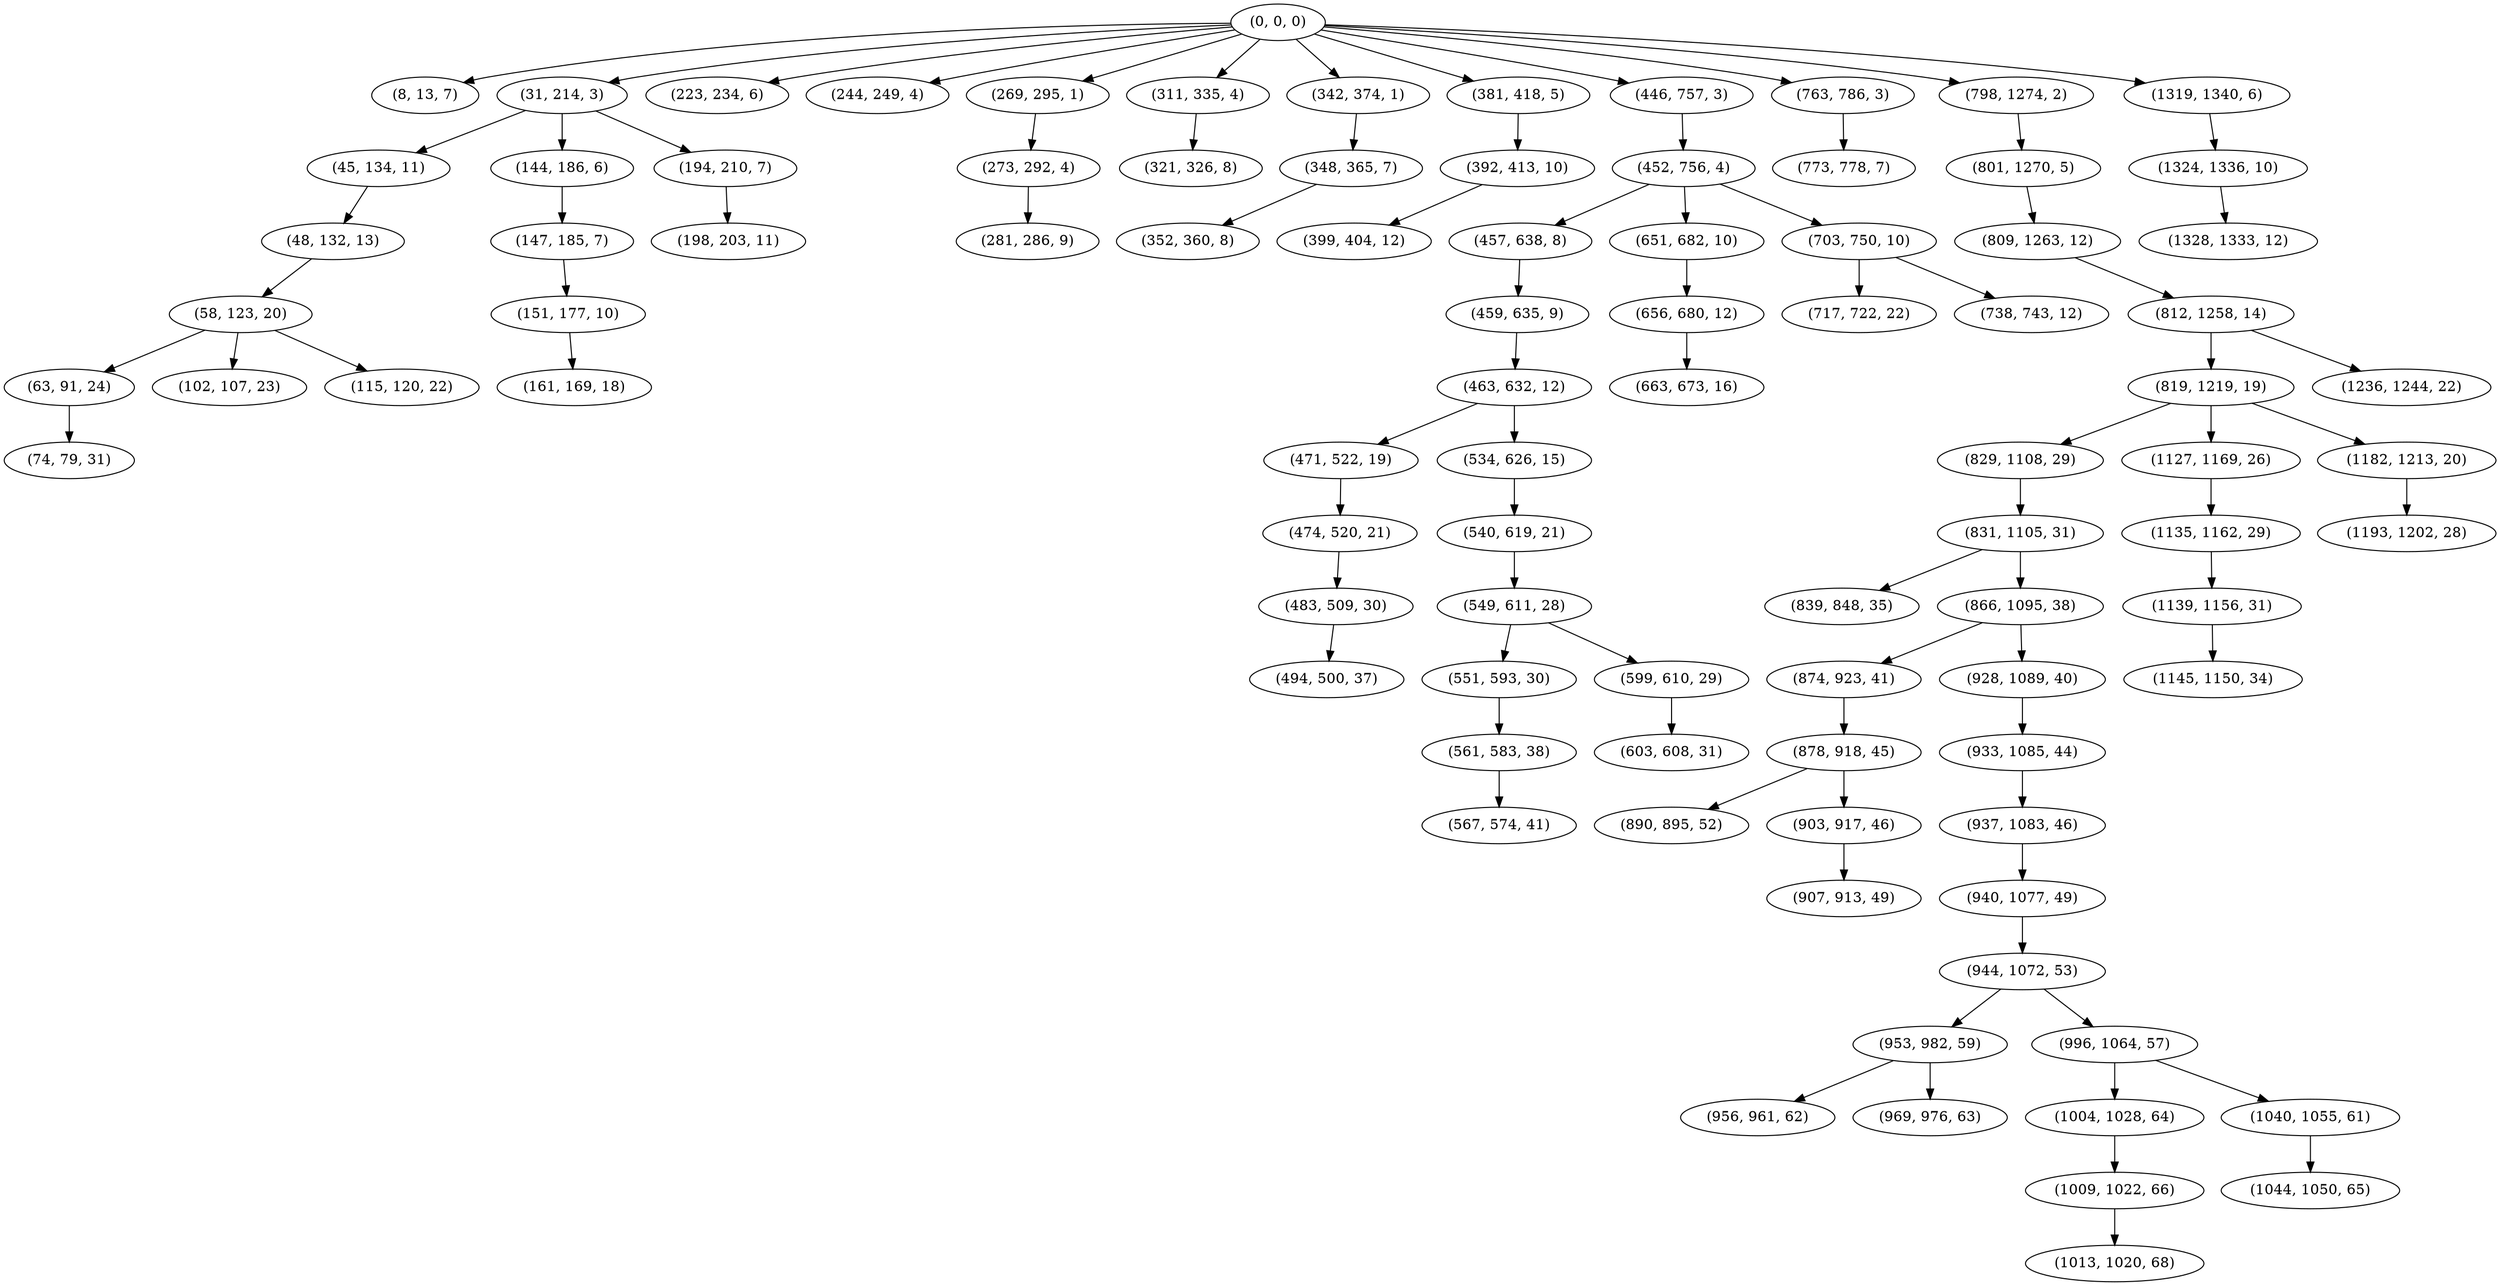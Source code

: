 digraph tree {
    "(0, 0, 0)";
    "(8, 13, 7)";
    "(31, 214, 3)";
    "(45, 134, 11)";
    "(48, 132, 13)";
    "(58, 123, 20)";
    "(63, 91, 24)";
    "(74, 79, 31)";
    "(102, 107, 23)";
    "(115, 120, 22)";
    "(144, 186, 6)";
    "(147, 185, 7)";
    "(151, 177, 10)";
    "(161, 169, 18)";
    "(194, 210, 7)";
    "(198, 203, 11)";
    "(223, 234, 6)";
    "(244, 249, 4)";
    "(269, 295, 1)";
    "(273, 292, 4)";
    "(281, 286, 9)";
    "(311, 335, 4)";
    "(321, 326, 8)";
    "(342, 374, 1)";
    "(348, 365, 7)";
    "(352, 360, 8)";
    "(381, 418, 5)";
    "(392, 413, 10)";
    "(399, 404, 12)";
    "(446, 757, 3)";
    "(452, 756, 4)";
    "(457, 638, 8)";
    "(459, 635, 9)";
    "(463, 632, 12)";
    "(471, 522, 19)";
    "(474, 520, 21)";
    "(483, 509, 30)";
    "(494, 500, 37)";
    "(534, 626, 15)";
    "(540, 619, 21)";
    "(549, 611, 28)";
    "(551, 593, 30)";
    "(561, 583, 38)";
    "(567, 574, 41)";
    "(599, 610, 29)";
    "(603, 608, 31)";
    "(651, 682, 10)";
    "(656, 680, 12)";
    "(663, 673, 16)";
    "(703, 750, 10)";
    "(717, 722, 22)";
    "(738, 743, 12)";
    "(763, 786, 3)";
    "(773, 778, 7)";
    "(798, 1274, 2)";
    "(801, 1270, 5)";
    "(809, 1263, 12)";
    "(812, 1258, 14)";
    "(819, 1219, 19)";
    "(829, 1108, 29)";
    "(831, 1105, 31)";
    "(839, 848, 35)";
    "(866, 1095, 38)";
    "(874, 923, 41)";
    "(878, 918, 45)";
    "(890, 895, 52)";
    "(903, 917, 46)";
    "(907, 913, 49)";
    "(928, 1089, 40)";
    "(933, 1085, 44)";
    "(937, 1083, 46)";
    "(940, 1077, 49)";
    "(944, 1072, 53)";
    "(953, 982, 59)";
    "(956, 961, 62)";
    "(969, 976, 63)";
    "(996, 1064, 57)";
    "(1004, 1028, 64)";
    "(1009, 1022, 66)";
    "(1013, 1020, 68)";
    "(1040, 1055, 61)";
    "(1044, 1050, 65)";
    "(1127, 1169, 26)";
    "(1135, 1162, 29)";
    "(1139, 1156, 31)";
    "(1145, 1150, 34)";
    "(1182, 1213, 20)";
    "(1193, 1202, 28)";
    "(1236, 1244, 22)";
    "(1319, 1340, 6)";
    "(1324, 1336, 10)";
    "(1328, 1333, 12)";
    "(0, 0, 0)" -> "(8, 13, 7)";
    "(0, 0, 0)" -> "(31, 214, 3)";
    "(0, 0, 0)" -> "(223, 234, 6)";
    "(0, 0, 0)" -> "(244, 249, 4)";
    "(0, 0, 0)" -> "(269, 295, 1)";
    "(0, 0, 0)" -> "(311, 335, 4)";
    "(0, 0, 0)" -> "(342, 374, 1)";
    "(0, 0, 0)" -> "(381, 418, 5)";
    "(0, 0, 0)" -> "(446, 757, 3)";
    "(0, 0, 0)" -> "(763, 786, 3)";
    "(0, 0, 0)" -> "(798, 1274, 2)";
    "(0, 0, 0)" -> "(1319, 1340, 6)";
    "(31, 214, 3)" -> "(45, 134, 11)";
    "(31, 214, 3)" -> "(144, 186, 6)";
    "(31, 214, 3)" -> "(194, 210, 7)";
    "(45, 134, 11)" -> "(48, 132, 13)";
    "(48, 132, 13)" -> "(58, 123, 20)";
    "(58, 123, 20)" -> "(63, 91, 24)";
    "(58, 123, 20)" -> "(102, 107, 23)";
    "(58, 123, 20)" -> "(115, 120, 22)";
    "(63, 91, 24)" -> "(74, 79, 31)";
    "(144, 186, 6)" -> "(147, 185, 7)";
    "(147, 185, 7)" -> "(151, 177, 10)";
    "(151, 177, 10)" -> "(161, 169, 18)";
    "(194, 210, 7)" -> "(198, 203, 11)";
    "(269, 295, 1)" -> "(273, 292, 4)";
    "(273, 292, 4)" -> "(281, 286, 9)";
    "(311, 335, 4)" -> "(321, 326, 8)";
    "(342, 374, 1)" -> "(348, 365, 7)";
    "(348, 365, 7)" -> "(352, 360, 8)";
    "(381, 418, 5)" -> "(392, 413, 10)";
    "(392, 413, 10)" -> "(399, 404, 12)";
    "(446, 757, 3)" -> "(452, 756, 4)";
    "(452, 756, 4)" -> "(457, 638, 8)";
    "(452, 756, 4)" -> "(651, 682, 10)";
    "(452, 756, 4)" -> "(703, 750, 10)";
    "(457, 638, 8)" -> "(459, 635, 9)";
    "(459, 635, 9)" -> "(463, 632, 12)";
    "(463, 632, 12)" -> "(471, 522, 19)";
    "(463, 632, 12)" -> "(534, 626, 15)";
    "(471, 522, 19)" -> "(474, 520, 21)";
    "(474, 520, 21)" -> "(483, 509, 30)";
    "(483, 509, 30)" -> "(494, 500, 37)";
    "(534, 626, 15)" -> "(540, 619, 21)";
    "(540, 619, 21)" -> "(549, 611, 28)";
    "(549, 611, 28)" -> "(551, 593, 30)";
    "(549, 611, 28)" -> "(599, 610, 29)";
    "(551, 593, 30)" -> "(561, 583, 38)";
    "(561, 583, 38)" -> "(567, 574, 41)";
    "(599, 610, 29)" -> "(603, 608, 31)";
    "(651, 682, 10)" -> "(656, 680, 12)";
    "(656, 680, 12)" -> "(663, 673, 16)";
    "(703, 750, 10)" -> "(717, 722, 22)";
    "(703, 750, 10)" -> "(738, 743, 12)";
    "(763, 786, 3)" -> "(773, 778, 7)";
    "(798, 1274, 2)" -> "(801, 1270, 5)";
    "(801, 1270, 5)" -> "(809, 1263, 12)";
    "(809, 1263, 12)" -> "(812, 1258, 14)";
    "(812, 1258, 14)" -> "(819, 1219, 19)";
    "(812, 1258, 14)" -> "(1236, 1244, 22)";
    "(819, 1219, 19)" -> "(829, 1108, 29)";
    "(819, 1219, 19)" -> "(1127, 1169, 26)";
    "(819, 1219, 19)" -> "(1182, 1213, 20)";
    "(829, 1108, 29)" -> "(831, 1105, 31)";
    "(831, 1105, 31)" -> "(839, 848, 35)";
    "(831, 1105, 31)" -> "(866, 1095, 38)";
    "(866, 1095, 38)" -> "(874, 923, 41)";
    "(866, 1095, 38)" -> "(928, 1089, 40)";
    "(874, 923, 41)" -> "(878, 918, 45)";
    "(878, 918, 45)" -> "(890, 895, 52)";
    "(878, 918, 45)" -> "(903, 917, 46)";
    "(903, 917, 46)" -> "(907, 913, 49)";
    "(928, 1089, 40)" -> "(933, 1085, 44)";
    "(933, 1085, 44)" -> "(937, 1083, 46)";
    "(937, 1083, 46)" -> "(940, 1077, 49)";
    "(940, 1077, 49)" -> "(944, 1072, 53)";
    "(944, 1072, 53)" -> "(953, 982, 59)";
    "(944, 1072, 53)" -> "(996, 1064, 57)";
    "(953, 982, 59)" -> "(956, 961, 62)";
    "(953, 982, 59)" -> "(969, 976, 63)";
    "(996, 1064, 57)" -> "(1004, 1028, 64)";
    "(996, 1064, 57)" -> "(1040, 1055, 61)";
    "(1004, 1028, 64)" -> "(1009, 1022, 66)";
    "(1009, 1022, 66)" -> "(1013, 1020, 68)";
    "(1040, 1055, 61)" -> "(1044, 1050, 65)";
    "(1127, 1169, 26)" -> "(1135, 1162, 29)";
    "(1135, 1162, 29)" -> "(1139, 1156, 31)";
    "(1139, 1156, 31)" -> "(1145, 1150, 34)";
    "(1182, 1213, 20)" -> "(1193, 1202, 28)";
    "(1319, 1340, 6)" -> "(1324, 1336, 10)";
    "(1324, 1336, 10)" -> "(1328, 1333, 12)";
}

